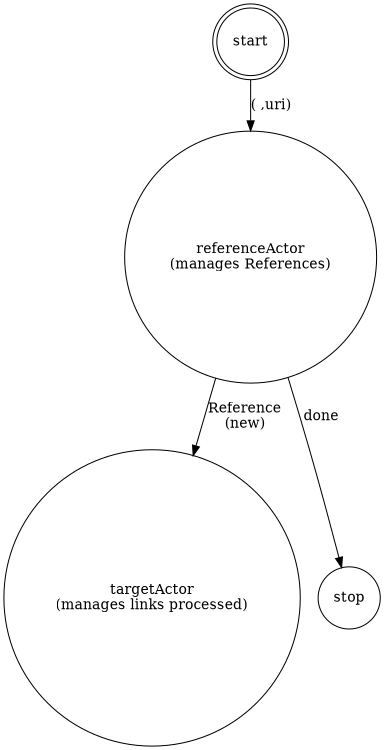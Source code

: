 


digraph Spider_Actors {
	rankdir=TB;
	size="8,5"
	node [shape = doublecircle]; start;
	node [shape = circle];
	start -> referenceActor [ label = "( ,uri)" ];
	referenceActor [ label = "referenceActor\n(manages References)"]
	referenceActor -> targetActor [ label = "Reference\n(new)" ];
	referenceActor -> stop [ label = "done" ];
	targetActor [ label = "targetActor\n(manages links processed)"];
}
